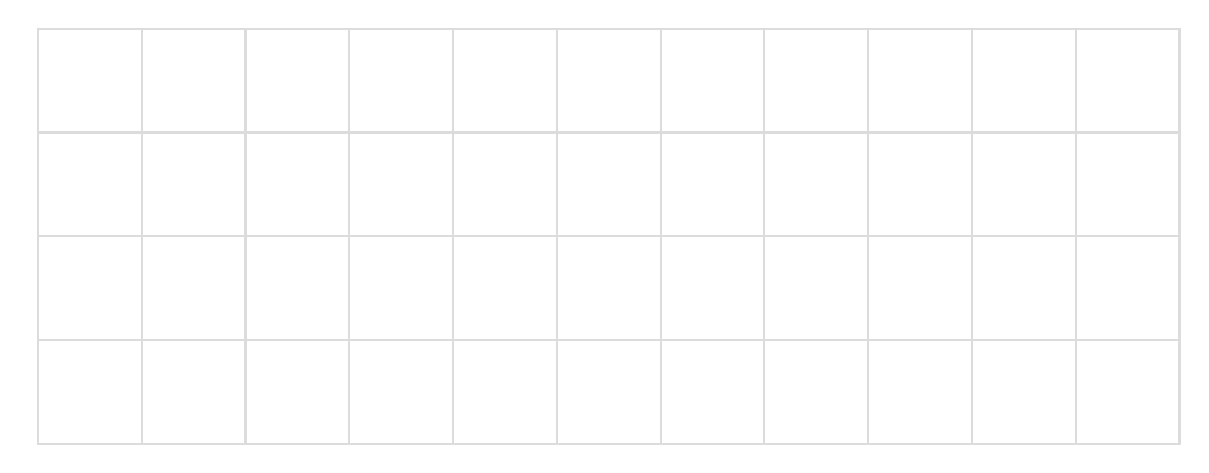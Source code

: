 

\tikzset{every picture/.style={line width=0.75pt}} %set default line width to 0.75pt        

\begin{tikzpicture}[x=0.75pt,y=0.75pt,yscale=-1,xscale=1]
%uncomment if require: \path (0,208); %set diagram left start at 0, and has height of 208

%Shape: Grid [id:dp33505564538856114] 
\draw  [draw opacity=0] (2,2) -- (552,2) -- (552,202) -- (2,202) -- cycle ; \draw  [color={rgb, 255:red, 220; green, 220; blue, 220 }  ,draw opacity=1 ] (52,2) -- (52,202)(102,2) -- (102,202)(152,2) -- (152,202)(202,2) -- (202,202)(252,2) -- (252,202)(302,2) -- (302,202)(352,2) -- (352,202)(402,2) -- (402,202)(452,2) -- (452,202)(502,2) -- (502,202) ; \draw  [color={rgb, 255:red, 220; green, 220; blue, 220 }  ,draw opacity=1 ] (2,52) -- (552,52)(2,102) -- (552,102)(2,152) -- (552,152) ; \draw  [color={rgb, 255:red, 220; green, 220; blue, 220 }  ,draw opacity=1 ] (2,2) -- (552,2) -- (552,202) -- (2,202) -- cycle ;




\end{tikzpicture}
